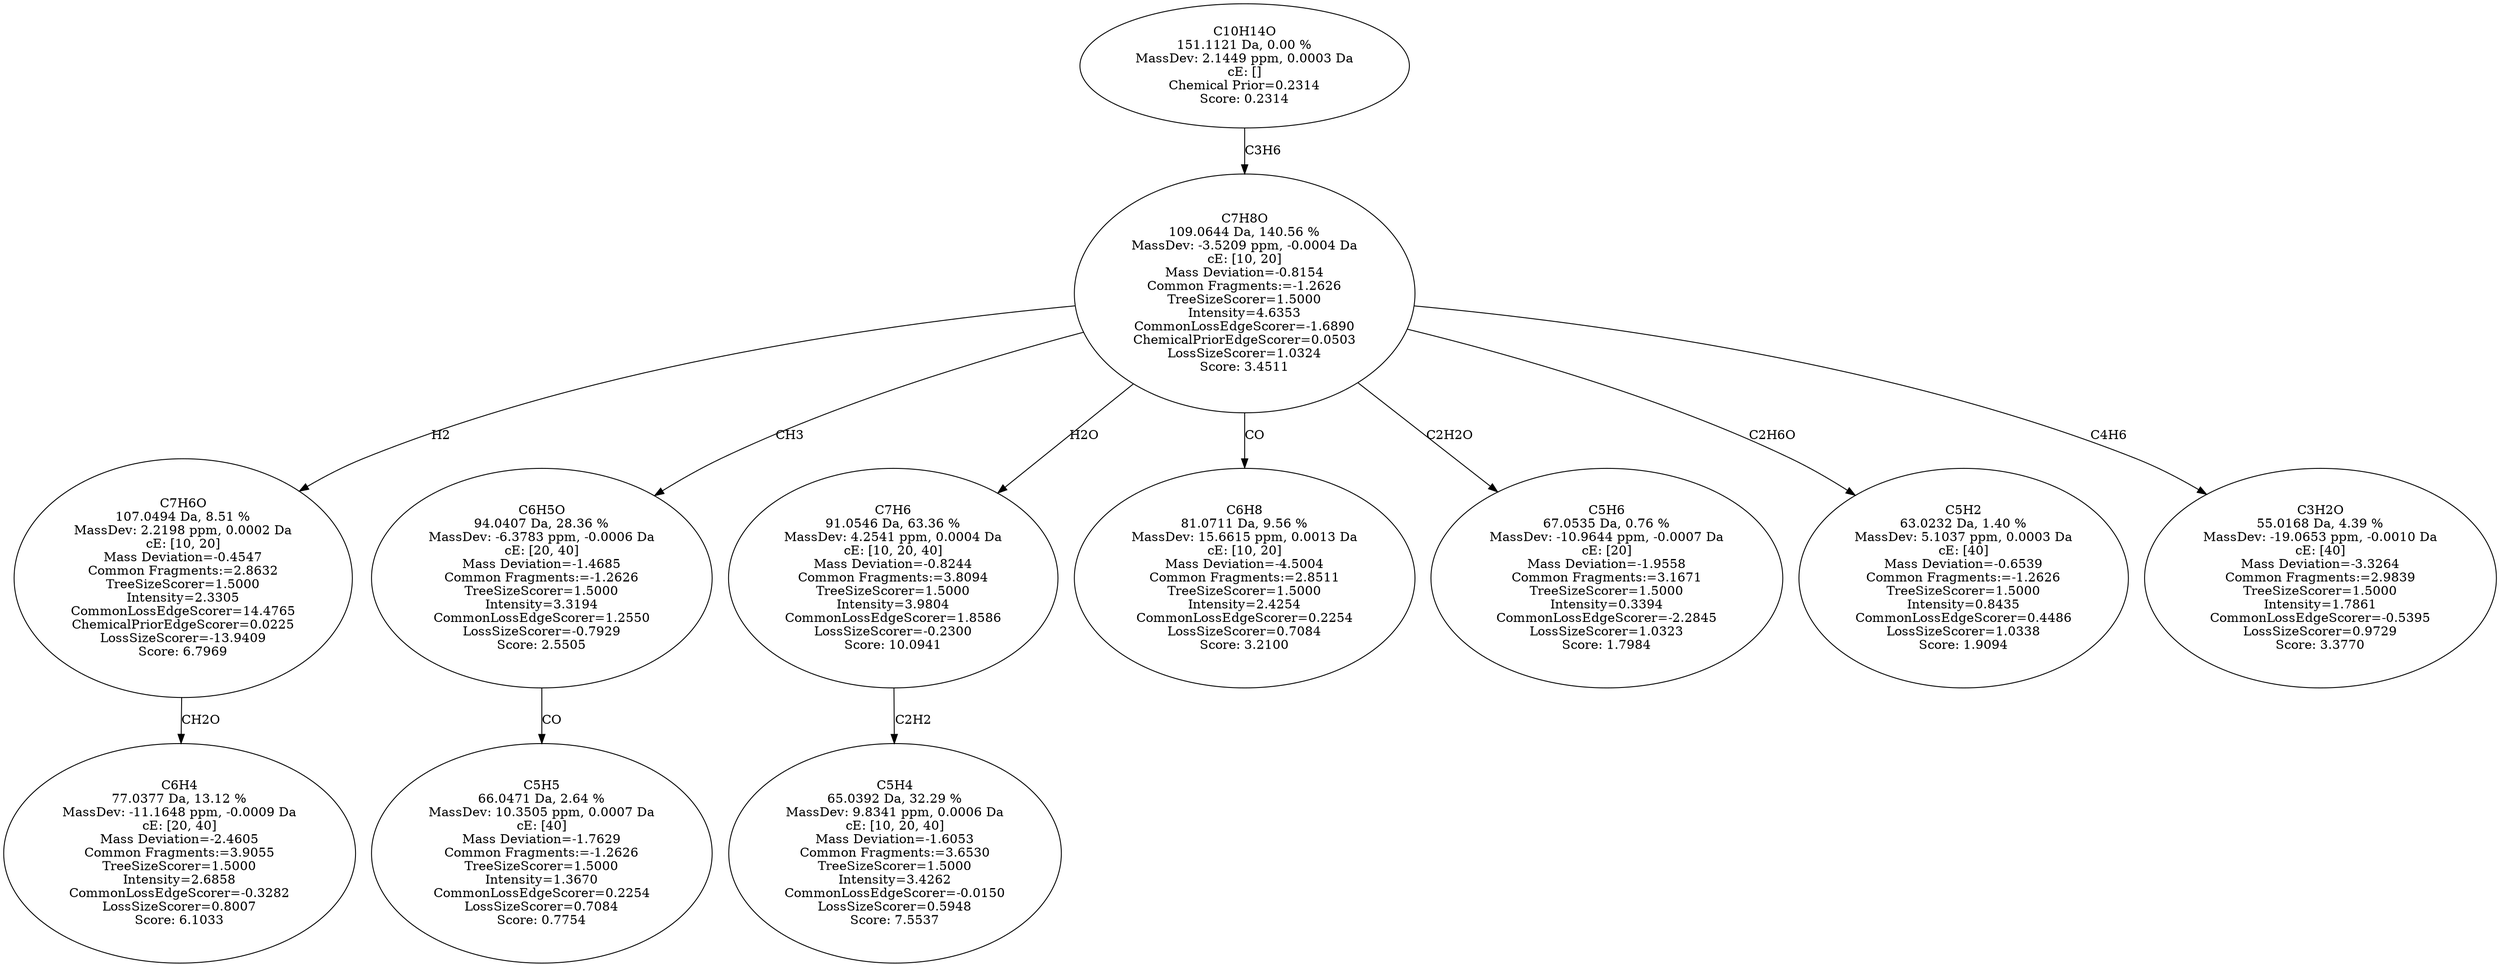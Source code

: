 strict digraph {
v1 [label="C6H4\n77.0377 Da, 13.12 %\nMassDev: -11.1648 ppm, -0.0009 Da\ncE: [20, 40]\nMass Deviation=-2.4605\nCommon Fragments:=3.9055\nTreeSizeScorer=1.5000\nIntensity=2.6858\nCommonLossEdgeScorer=-0.3282\nLossSizeScorer=0.8007\nScore: 6.1033"];
v2 [label="C7H6O\n107.0494 Da, 8.51 %\nMassDev: 2.2198 ppm, 0.0002 Da\ncE: [10, 20]\nMass Deviation=-0.4547\nCommon Fragments:=2.8632\nTreeSizeScorer=1.5000\nIntensity=2.3305\nCommonLossEdgeScorer=14.4765\nChemicalPriorEdgeScorer=0.0225\nLossSizeScorer=-13.9409\nScore: 6.7969"];
v3 [label="C5H5\n66.0471 Da, 2.64 %\nMassDev: 10.3505 ppm, 0.0007 Da\ncE: [40]\nMass Deviation=-1.7629\nCommon Fragments:=-1.2626\nTreeSizeScorer=1.5000\nIntensity=1.3670\nCommonLossEdgeScorer=0.2254\nLossSizeScorer=0.7084\nScore: 0.7754"];
v4 [label="C6H5O\n94.0407 Da, 28.36 %\nMassDev: -6.3783 ppm, -0.0006 Da\ncE: [20, 40]\nMass Deviation=-1.4685\nCommon Fragments:=-1.2626\nTreeSizeScorer=1.5000\nIntensity=3.3194\nCommonLossEdgeScorer=1.2550\nLossSizeScorer=-0.7929\nScore: 2.5505"];
v5 [label="C5H4\n65.0392 Da, 32.29 %\nMassDev: 9.8341 ppm, 0.0006 Da\ncE: [10, 20, 40]\nMass Deviation=-1.6053\nCommon Fragments:=3.6530\nTreeSizeScorer=1.5000\nIntensity=3.4262\nCommonLossEdgeScorer=-0.0150\nLossSizeScorer=0.5948\nScore: 7.5537"];
v6 [label="C7H6\n91.0546 Da, 63.36 %\nMassDev: 4.2541 ppm, 0.0004 Da\ncE: [10, 20, 40]\nMass Deviation=-0.8244\nCommon Fragments:=3.8094\nTreeSizeScorer=1.5000\nIntensity=3.9804\nCommonLossEdgeScorer=1.8586\nLossSizeScorer=-0.2300\nScore: 10.0941"];
v7 [label="C6H8\n81.0711 Da, 9.56 %\nMassDev: 15.6615 ppm, 0.0013 Da\ncE: [10, 20]\nMass Deviation=-4.5004\nCommon Fragments:=2.8511\nTreeSizeScorer=1.5000\nIntensity=2.4254\nCommonLossEdgeScorer=0.2254\nLossSizeScorer=0.7084\nScore: 3.2100"];
v8 [label="C5H6\n67.0535 Da, 0.76 %\nMassDev: -10.9644 ppm, -0.0007 Da\ncE: [20]\nMass Deviation=-1.9558\nCommon Fragments:=3.1671\nTreeSizeScorer=1.5000\nIntensity=0.3394\nCommonLossEdgeScorer=-2.2845\nLossSizeScorer=1.0323\nScore: 1.7984"];
v9 [label="C5H2\n63.0232 Da, 1.40 %\nMassDev: 5.1037 ppm, 0.0003 Da\ncE: [40]\nMass Deviation=-0.6539\nCommon Fragments:=-1.2626\nTreeSizeScorer=1.5000\nIntensity=0.8435\nCommonLossEdgeScorer=0.4486\nLossSizeScorer=1.0338\nScore: 1.9094"];
v10 [label="C3H2O\n55.0168 Da, 4.39 %\nMassDev: -19.0653 ppm, -0.0010 Da\ncE: [40]\nMass Deviation=-3.3264\nCommon Fragments:=2.9839\nTreeSizeScorer=1.5000\nIntensity=1.7861\nCommonLossEdgeScorer=-0.5395\nLossSizeScorer=0.9729\nScore: 3.3770"];
v11 [label="C7H8O\n109.0644 Da, 140.56 %\nMassDev: -3.5209 ppm, -0.0004 Da\ncE: [10, 20]\nMass Deviation=-0.8154\nCommon Fragments:=-1.2626\nTreeSizeScorer=1.5000\nIntensity=4.6353\nCommonLossEdgeScorer=-1.6890\nChemicalPriorEdgeScorer=0.0503\nLossSizeScorer=1.0324\nScore: 3.4511"];
v12 [label="C10H14O\n151.1121 Da, 0.00 %\nMassDev: 2.1449 ppm, 0.0003 Da\ncE: []\nChemical Prior=0.2314\nScore: 0.2314"];
v2 -> v1 [label="CH2O"];
v11 -> v2 [label="H2"];
v4 -> v3 [label="CO"];
v11 -> v4 [label="CH3"];
v6 -> v5 [label="C2H2"];
v11 -> v6 [label="H2O"];
v11 -> v7 [label="CO"];
v11 -> v8 [label="C2H2O"];
v11 -> v9 [label="C2H6O"];
v11 -> v10 [label="C4H6"];
v12 -> v11 [label="C3H6"];
}